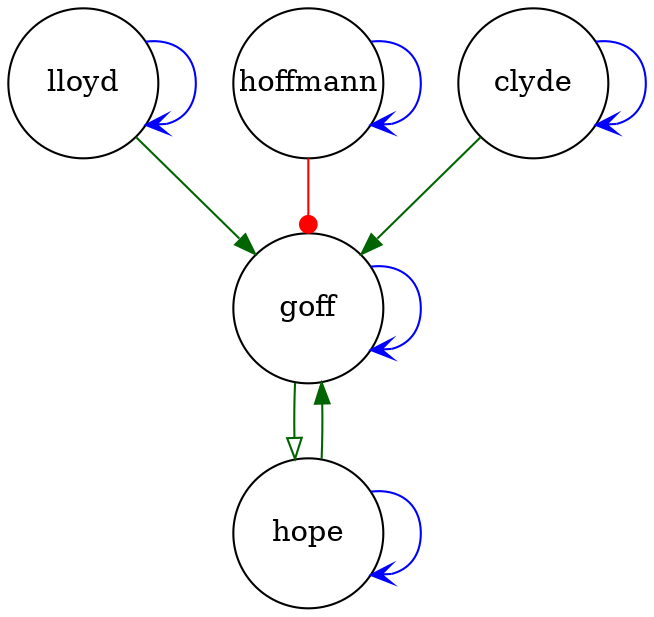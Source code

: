 digraph case174 { 
 K=0.6 
 "goff" -> { "hope" } [color="darkgreen", arrowhead="onormal", penwidth=1, href="#108"]; 
 "goff" -> { "goff" } [color="blue", arrowhead="vee", penwidth=1, href="#198"]; 
 "lloyd" -> { "goff" } [color="darkgreen", arrowhead="normal", penwidth=1, href="#212"]; 
 "lloyd" -> { "lloyd" } [color="blue", arrowhead="vee", penwidth=1, href="#212"]; 
 "hoffmann" -> { "goff" } [color="red", arrowhead="dot", penwidth=1, href="#218"]; 
 "hoffmann" -> { "hoffmann" } [color="blue", arrowhead="vee", penwidth=1, href="#253"]; 
 "hope" -> { "goff" } [color="darkgreen", arrowhead="normal", penwidth=1, href="#258"]; 
 "hope" -> { "hope" } [color="blue", arrowhead="vee", penwidth=1, href="#258"]; 
 "clyde" -> { "goff" } [color="darkgreen", arrowhead="normal", penwidth=1, href="#263"]; 
 "clyde" -> { "clyde" } [color="blue", arrowhead="vee", penwidth=1, href="#263"]; 
 "goff" [shape="circle", fixedsize="true", height=1, width=1, style="filled", fillcolor="white", href="#goff"]; 
 "lloyd" [shape="circle", fixedsize="true", height=1, width=1, style="filled", fillcolor="white", href="#lloyd"]; 
 "hoffmann" [shape="circle", fixedsize="true", height=1, width=1, style="filled", fillcolor="white", href="#hoffmann"]; 
 "hope" [shape="circle", fixedsize="true", height=1, width=1, style="filled", fillcolor="white", href="#hope"]; 
 "clyde" [shape="circle", fixedsize="true", height=1, width=1, style="filled", fillcolor="white", href="#clyde"]; 

}